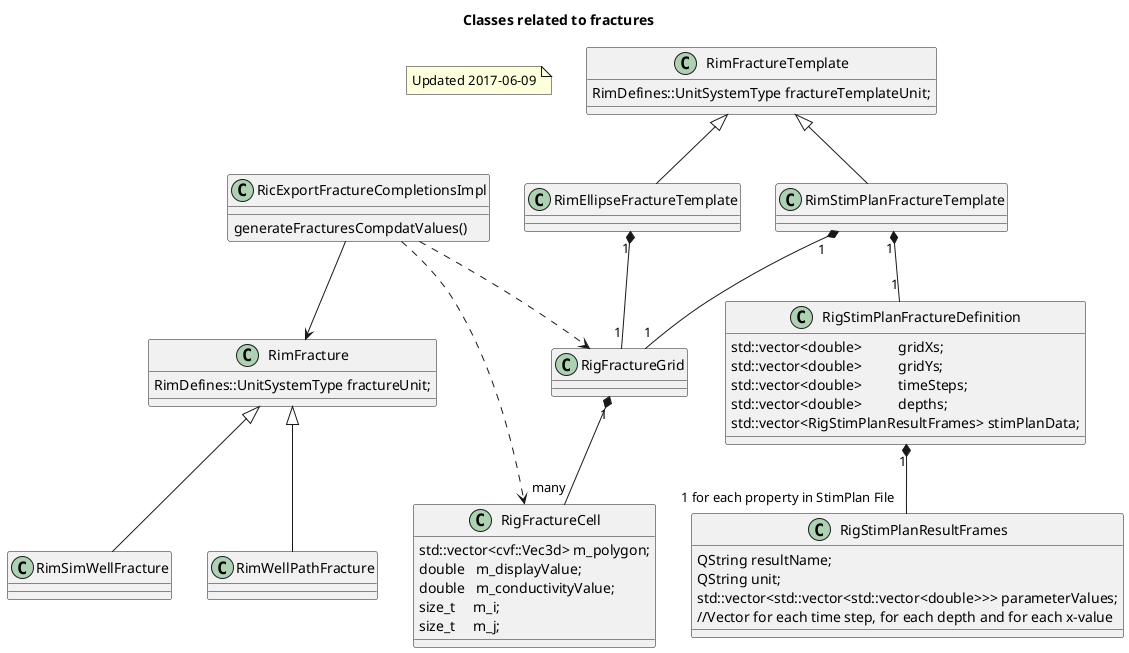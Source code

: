 @startuml

Title Classes related to fractures

note as N1
 Updated 2017-06-09
end note

class RimFracture {
RimDefines::UnitSystemType fractureUnit;
}

class RimSimWellFracture {
}
class RimWellPathFracture {
}


RimFracture <|-- RimSimWellFracture
RimFracture <|-- RimWellPathFracture


class RimFractureTemplate {
RimDefines::UnitSystemType fractureTemplateUnit;
}

class RimEllipseFractureTemplate {
}
class RimStimPlanFractureTemplate {
}


RimFractureTemplate <|-- RimEllipseFractureTemplate
RimFractureTemplate <|-- RimStimPlanFractureTemplate

class RigStimPlanFractureDefinition{
    std::vector<double>          gridXs;
    std::vector<double>          gridYs;
    std::vector<double>          timeSteps;
    std::vector<double>          depths;
    std::vector<RigStimPlanResultFrames> stimPlanData;

}

class RigFractureCell{
    std::vector<cvf::Vec3d> m_polygon;
    double   m_displayValue;
    double   m_conductivityValue;
    size_t     m_i;
    size_t     m_j;


}

class RigFractureGrid{
}


RimStimPlanFractureTemplate "1" *-- "1" RigStimPlanFractureDefinition
RimStimPlanFractureTemplate "1" *-- "1" RigFractureGrid
RimEllipseFractureTemplate "1" *-- "1" RigFractureGrid
RigFractureGrid "1" *-- "many" RigFractureCell

class RigStimPlanResultFrames{
    QString resultName;
    QString unit;
    std::vector<std::vector<std::vector<double>>> parameterValues;
    //Vector for each time step, for each depth and for each x-value

}

RigStimPlanFractureDefinition "1" *-- "1 for each property in StimPlan File" RigStimPlanResultFrames

RicExportFractureCompletionsImpl --> RimFracture 
RicExportFractureCompletionsImpl ..> RigFractureGrid
RicExportFractureCompletionsImpl ..> RigFractureCell


class RicExportFractureCompletionsImpl{
generateFracturesCompdatValues()
}






@enduml

